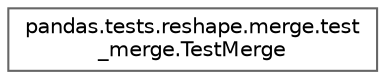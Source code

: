 digraph "Graphical Class Hierarchy"
{
 // LATEX_PDF_SIZE
  bgcolor="transparent";
  edge [fontname=Helvetica,fontsize=10,labelfontname=Helvetica,labelfontsize=10];
  node [fontname=Helvetica,fontsize=10,shape=box,height=0.2,width=0.4];
  rankdir="LR";
  Node0 [id="Node000000",label="pandas.tests.reshape.merge.test\l_merge.TestMerge",height=0.2,width=0.4,color="grey40", fillcolor="white", style="filled",URL="$d1/d99/classpandas_1_1tests_1_1reshape_1_1merge_1_1test__merge_1_1TestMerge.html",tooltip=" "];
}
